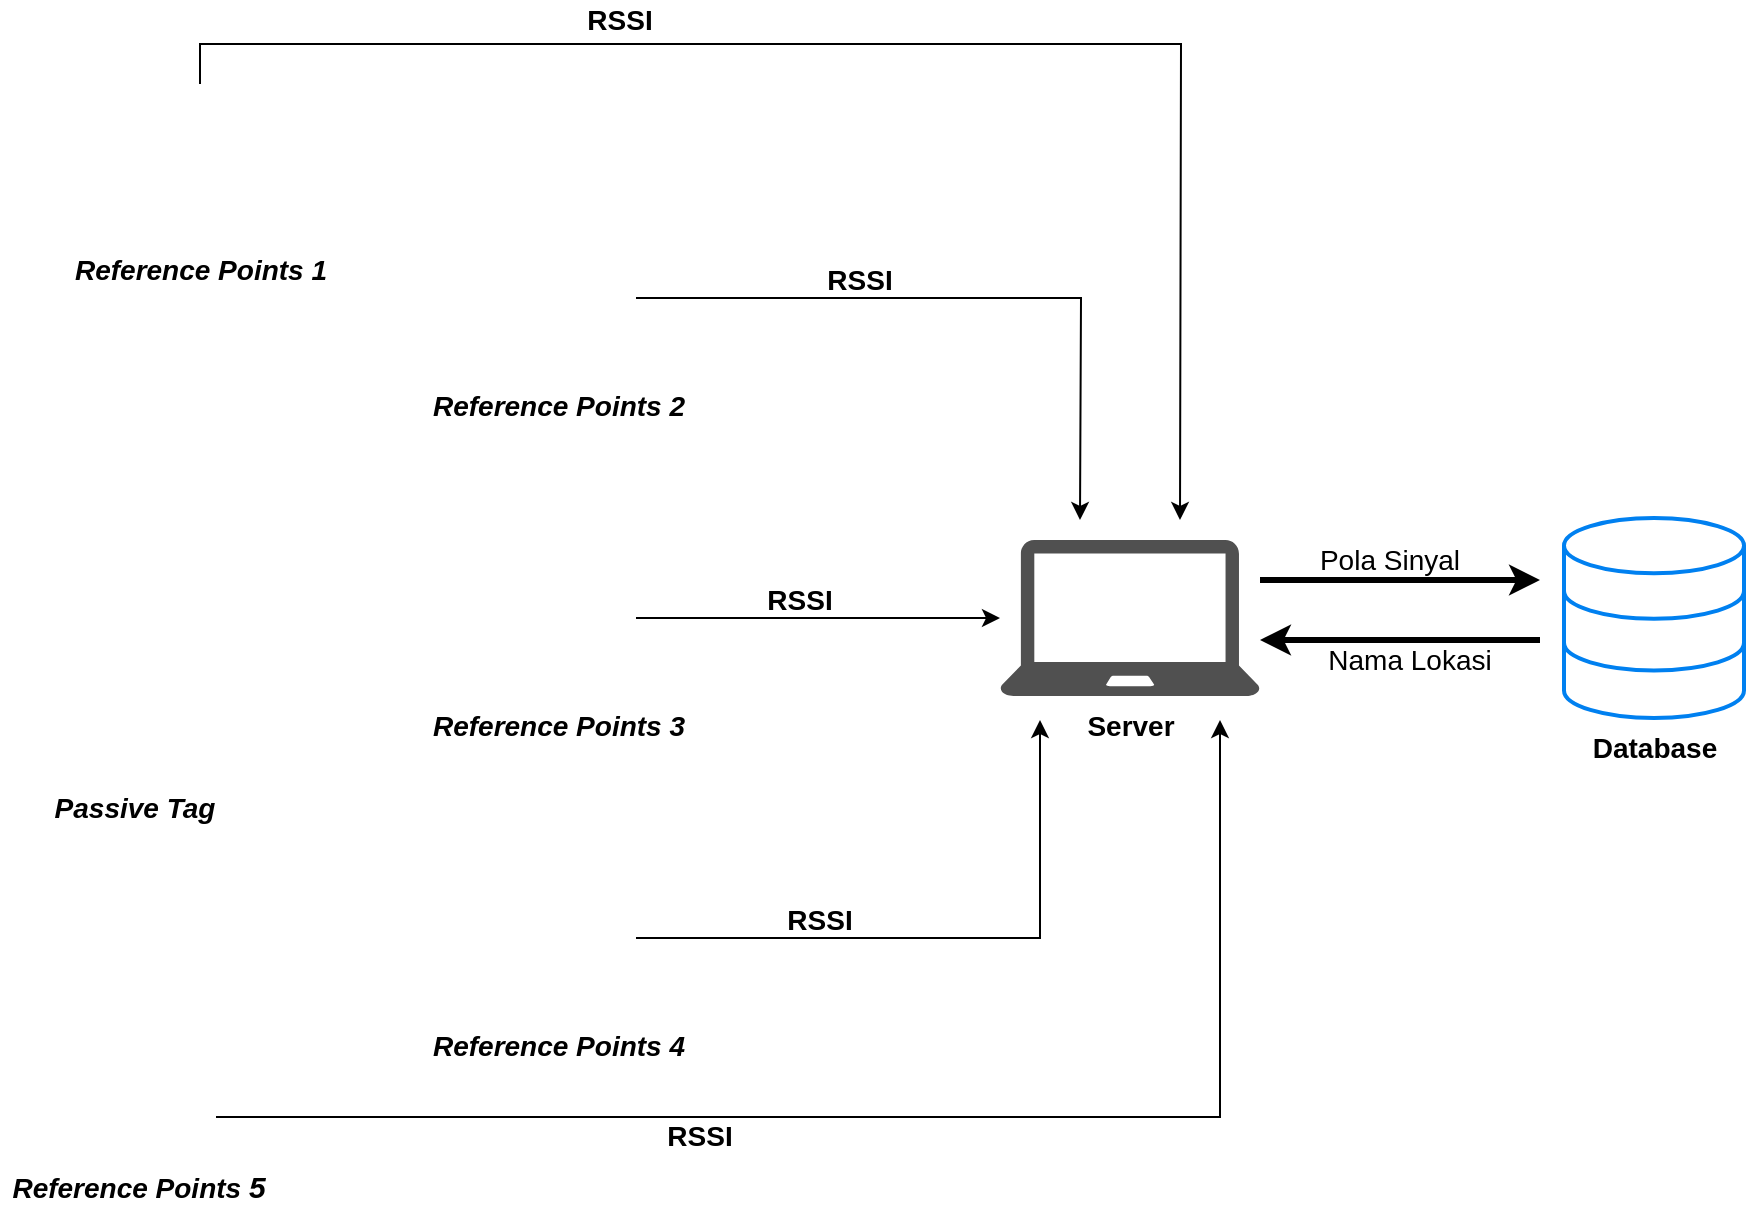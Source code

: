 <mxfile version="13.1.3" type="device"><diagram id="AJRrcCcFczstjGCM4U2H" name="Page-1"><mxGraphModel dx="1447" dy="815" grid="1" gridSize="10" guides="1" tooltips="1" connect="1" arrows="1" fold="1" page="1" pageScale="1" pageWidth="827" pageHeight="1169" math="0" shadow="0"><root><mxCell id="0"/><mxCell id="1" parent="0"/><mxCell id="MZQqPZkb3FXKL80EuFqX-8" value="" style="group" vertex="1" connectable="0" parent="1"><mxGeometry x="60" y="299" width="139" height="160" as="geometry"/></mxCell><mxCell id="MZQqPZkb3FXKL80EuFqX-7" value="" style="shape=image;html=1;verticalAlign=top;verticalLabelPosition=bottom;labelBackgroundColor=#ffffff;imageAspect=0;aspect=fixed;image=https://cdn4.iconfinder.com/data/icons/vecico-connectivity/288/wifi_Symbol-128.png;direction=north;" vertex="1" parent="MZQqPZkb3FXKL80EuFqX-8"><mxGeometry y="50" width="58" height="58" as="geometry"/></mxCell><mxCell id="MZQqPZkb3FXKL80EuFqX-5" value="&lt;font style=&quot;font-size: 14px&quot;&gt;&lt;i&gt;&lt;b&gt;Passive Tag&lt;/b&gt;&lt;/i&gt;&lt;/font&gt;" style="shape=image;html=1;verticalAlign=top;verticalLabelPosition=bottom;labelBackgroundColor=#ffffff;imageAspect=0;aspect=fixed;image=https://cdn4.iconfinder.com/data/icons/vecico-connectivity/288/wifi_Symbol-128.png;direction=west;" vertex="1" parent="MZQqPZkb3FXKL80EuFqX-8"><mxGeometry x="38" y="102" width="58" height="58" as="geometry"/></mxCell><mxCell id="MZQqPZkb3FXKL80EuFqX-4" value="" style="shape=image;html=1;verticalAlign=top;verticalLabelPosition=bottom;labelBackgroundColor=#ffffff;imageAspect=0;aspect=fixed;image=https://cdn4.iconfinder.com/data/icons/vecico-connectivity/288/wifi_Symbol-128.png;direction=south;" vertex="1" parent="MZQqPZkb3FXKL80EuFqX-8"><mxGeometry x="81" y="50" width="58" height="58" as="geometry"/></mxCell><mxCell id="MZQqPZkb3FXKL80EuFqX-2" value="" style="shape=image;html=1;verticalAlign=top;verticalLabelPosition=bottom;labelBackgroundColor=#ffffff;imageAspect=0;aspect=fixed;image=https://cdn4.iconfinder.com/data/icons/vecico-connectivity/288/wifi_Symbol-128.png" vertex="1" parent="MZQqPZkb3FXKL80EuFqX-8"><mxGeometry x="38" width="58" height="58" as="geometry"/></mxCell><mxCell id="MZQqPZkb3FXKL80EuFqX-1" value="" style="shape=image;html=1;verticalAlign=top;verticalLabelPosition=bottom;labelBackgroundColor=#ffffff;imageAspect=0;aspect=fixed;image=https://cdn2.iconfinder.com/data/icons/smart-watch-outline-filled-1/32/Smart_Watch__Bluetooth-128.png" vertex="1" parent="MZQqPZkb3FXKL80EuFqX-8"><mxGeometry x="27" y="40" width="80" height="80" as="geometry"/></mxCell><mxCell id="MZQqPZkb3FXKL80EuFqX-22" style="edgeStyle=orthogonalEdgeStyle;rounded=0;orthogonalLoop=1;jettySize=auto;html=1;exitX=1;exitY=0.5;exitDx=0;exitDy=0;" edge="1" parent="1" source="MZQqPZkb3FXKL80EuFqX-9"><mxGeometry relative="1" as="geometry"><mxPoint x="600.0" y="330" as="targetPoint"/></mxGeometry></mxCell><mxCell id="MZQqPZkb3FXKL80EuFqX-9" value="&lt;font style=&quot;font-size: 14px&quot;&gt;&lt;b&gt;&lt;i&gt;Reference Points 2&lt;br&gt;&lt;/i&gt;&lt;/b&gt;&lt;/font&gt;" style="shape=image;html=1;verticalAlign=top;verticalLabelPosition=bottom;labelBackgroundColor=#ffffff;imageAspect=0;aspect=fixed;image=https://cdn0.iconfinder.com/data/icons/octicons/1024/radio-tower-128.png" vertex="1" parent="1"><mxGeometry x="300" y="180" width="78" height="78" as="geometry"/></mxCell><mxCell id="MZQqPZkb3FXKL80EuFqX-23" style="edgeStyle=orthogonalEdgeStyle;rounded=0;orthogonalLoop=1;jettySize=auto;html=1;exitX=1;exitY=0.5;exitDx=0;exitDy=0;" edge="1" parent="1" source="MZQqPZkb3FXKL80EuFqX-10"><mxGeometry relative="1" as="geometry"><mxPoint x="580" y="430" as="targetPoint"/><Array as="points"><mxPoint x="580" y="539"/><mxPoint x="580" y="430"/></Array></mxGeometry></mxCell><mxCell id="MZQqPZkb3FXKL80EuFqX-10" value="&lt;b&gt;&lt;i style=&quot;font-size: 14px&quot;&gt;Reference Points &lt;font style=&quot;font-size: 14px&quot;&gt;4&lt;/font&gt;&lt;br&gt;&lt;/i&gt;&lt;/b&gt;" style="shape=image;html=1;verticalAlign=top;verticalLabelPosition=bottom;labelBackgroundColor=#ffffff;imageAspect=0;aspect=fixed;image=https://cdn0.iconfinder.com/data/icons/octicons/1024/radio-tower-128.png" vertex="1" parent="1"><mxGeometry x="300" y="500" width="78" height="78" as="geometry"/></mxCell><mxCell id="MZQqPZkb3FXKL80EuFqX-19" style="edgeStyle=orthogonalEdgeStyle;rounded=0;orthogonalLoop=1;jettySize=auto;html=1;exitX=0.5;exitY=0;exitDx=0;exitDy=0;" edge="1" parent="1" source="MZQqPZkb3FXKL80EuFqX-11"><mxGeometry relative="1" as="geometry"><mxPoint x="650" y="330" as="targetPoint"/></mxGeometry></mxCell><mxCell id="MZQqPZkb3FXKL80EuFqX-11" value="&lt;font style=&quot;font-size: 14px&quot;&gt;&lt;i&gt;&lt;b&gt;Reference Points 1&lt;br&gt;&lt;/b&gt;&lt;/i&gt;&lt;/font&gt;" style="shape=image;html=1;verticalAlign=top;verticalLabelPosition=bottom;labelBackgroundColor=#ffffff;imageAspect=0;aspect=fixed;image=https://cdn0.iconfinder.com/data/icons/octicons/1024/radio-tower-128.png" vertex="1" parent="1"><mxGeometry x="121" y="112" width="78" height="78" as="geometry"/></mxCell><mxCell id="MZQqPZkb3FXKL80EuFqX-21" style="edgeStyle=orthogonalEdgeStyle;rounded=0;orthogonalLoop=1;jettySize=auto;html=1;exitX=1;exitY=0.5;exitDx=0;exitDy=0;" edge="1" parent="1" source="MZQqPZkb3FXKL80EuFqX-12" target="MZQqPZkb3FXKL80EuFqX-17"><mxGeometry relative="1" as="geometry"/></mxCell><mxCell id="MZQqPZkb3FXKL80EuFqX-12" value="&lt;b&gt;&lt;i&gt;&lt;font style=&quot;font-size: 14px&quot;&gt;Reference Points 3&lt;/font&gt;&lt;br&gt;&lt;/i&gt;&lt;/b&gt;" style="shape=image;html=1;verticalAlign=top;verticalLabelPosition=bottom;labelBackgroundColor=#ffffff;imageAspect=0;aspect=fixed;image=https://cdn0.iconfinder.com/data/icons/octicons/1024/radio-tower-128.png" vertex="1" parent="1"><mxGeometry x="300" y="340" width="78" height="78" as="geometry"/></mxCell><mxCell id="MZQqPZkb3FXKL80EuFqX-25" style="edgeStyle=orthogonalEdgeStyle;rounded=0;orthogonalLoop=1;jettySize=auto;html=1;exitX=1;exitY=0.75;exitDx=0;exitDy=0;" edge="1" parent="1" source="MZQqPZkb3FXKL80EuFqX-13"><mxGeometry relative="1" as="geometry"><mxPoint x="670" y="430" as="targetPoint"/><Array as="points"><mxPoint x="670" y="629"/></Array></mxGeometry></mxCell><mxCell id="MZQqPZkb3FXKL80EuFqX-13" value="&lt;b&gt;&lt;i style=&quot;font-size: 14px&quot;&gt;Reference Points &lt;font style=&quot;font-size: 15px&quot;&gt;5&lt;/font&gt;&lt;br&gt;&lt;/i&gt;&lt;/b&gt;" style="shape=image;html=1;verticalAlign=top;verticalLabelPosition=bottom;labelBackgroundColor=#ffffff;imageAspect=0;aspect=fixed;image=https://cdn0.iconfinder.com/data/icons/octicons/1024/radio-tower-128.png" vertex="1" parent="1"><mxGeometry x="90" y="570" width="78" height="78" as="geometry"/></mxCell><mxCell id="MZQqPZkb3FXKL80EuFqX-17" value="&lt;font size=&quot;1&quot;&gt;&lt;b style=&quot;font-size: 14px&quot;&gt;Server&lt;/b&gt;&lt;/font&gt;" style="pointerEvents=1;shadow=0;dashed=0;html=1;strokeColor=none;fillColor=#505050;labelPosition=center;verticalLabelPosition=bottom;verticalAlign=top;outlineConnect=0;align=center;shape=mxgraph.office.devices.laptop;" vertex="1" parent="1"><mxGeometry x="560" y="340" width="130" height="78" as="geometry"/></mxCell><mxCell id="MZQqPZkb3FXKL80EuFqX-18" value="&lt;font size=&quot;1&quot;&gt;&lt;b style=&quot;font-size: 14px&quot;&gt;Database&lt;/b&gt;&lt;/font&gt;" style="html=1;verticalLabelPosition=bottom;align=center;labelBackgroundColor=#ffffff;verticalAlign=top;strokeWidth=2;strokeColor=#0080F0;shadow=0;dashed=0;shape=mxgraph.ios7.icons.data;" vertex="1" parent="1"><mxGeometry x="842" y="329" width="90" height="100" as="geometry"/></mxCell><mxCell id="MZQqPZkb3FXKL80EuFqX-27" value="RSSI" style="text;html=1;strokeColor=none;fillColor=none;align=center;verticalAlign=middle;whiteSpace=wrap;rounded=0;fontSize=14;fontStyle=1" vertex="1" parent="1"><mxGeometry x="350" y="70" width="40" height="20" as="geometry"/></mxCell><mxCell id="MZQqPZkb3FXKL80EuFqX-28" value="RSSI" style="text;html=1;strokeColor=none;fillColor=none;align=center;verticalAlign=middle;whiteSpace=wrap;rounded=0;fontSize=14;fontStyle=1" vertex="1" parent="1"><mxGeometry x="470" y="200" width="40" height="20" as="geometry"/></mxCell><mxCell id="MZQqPZkb3FXKL80EuFqX-29" value="RSSI" style="text;html=1;strokeColor=none;fillColor=none;align=center;verticalAlign=middle;whiteSpace=wrap;rounded=0;fontSize=14;fontStyle=1" vertex="1" parent="1"><mxGeometry x="440" y="360" width="40" height="20" as="geometry"/></mxCell><mxCell id="MZQqPZkb3FXKL80EuFqX-30" value="RSSI" style="text;html=1;strokeColor=none;fillColor=none;align=center;verticalAlign=middle;whiteSpace=wrap;rounded=0;fontSize=14;fontStyle=1" vertex="1" parent="1"><mxGeometry x="450" y="520" width="40" height="20" as="geometry"/></mxCell><mxCell id="MZQqPZkb3FXKL80EuFqX-31" value="RSSI" style="text;html=1;strokeColor=none;fillColor=none;align=center;verticalAlign=middle;whiteSpace=wrap;rounded=0;fontSize=14;fontStyle=1" vertex="1" parent="1"><mxGeometry x="390" y="628" width="40" height="20" as="geometry"/></mxCell><mxCell id="MZQqPZkb3FXKL80EuFqX-32" value="" style="endArrow=classic;html=1;fontSize=14;strokeWidth=3;" edge="1" parent="1"><mxGeometry width="50" height="50" relative="1" as="geometry"><mxPoint x="690" y="360" as="sourcePoint"/><mxPoint x="830" y="360" as="targetPoint"/></mxGeometry></mxCell><mxCell id="MZQqPZkb3FXKL80EuFqX-33" value="" style="endArrow=classic;html=1;fontSize=14;strokeWidth=3;" edge="1" parent="1"><mxGeometry width="50" height="50" relative="1" as="geometry"><mxPoint x="830.0" y="390" as="sourcePoint"/><mxPoint x="690" y="390" as="targetPoint"/></mxGeometry></mxCell><mxCell id="MZQqPZkb3FXKL80EuFqX-34" value="Pola Sinyal" style="text;html=1;strokeColor=none;fillColor=none;align=center;verticalAlign=middle;whiteSpace=wrap;rounded=0;fontSize=14;" vertex="1" parent="1"><mxGeometry x="710" y="340" width="90" height="20" as="geometry"/></mxCell><mxCell id="MZQqPZkb3FXKL80EuFqX-35" value="Nama Lokasi" style="text;html=1;strokeColor=none;fillColor=none;align=center;verticalAlign=middle;whiteSpace=wrap;rounded=0;fontSize=14;" vertex="1" parent="1"><mxGeometry x="720" y="390" width="90" height="20" as="geometry"/></mxCell></root></mxGraphModel></diagram></mxfile>